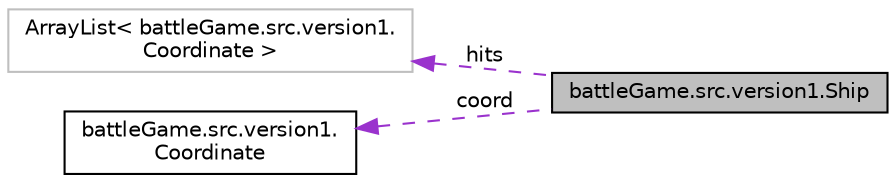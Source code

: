 digraph "battleGame.src.version1.Ship"
{
  edge [fontname="Helvetica",fontsize="10",labelfontname="Helvetica",labelfontsize="10"];
  node [fontname="Helvetica",fontsize="10",shape=record];
  rankdir="LR";
  Node1 [label="battleGame.src.version1.Ship",height=0.2,width=0.4,color="black", fillcolor="grey75", style="filled", fontcolor="black"];
  Node2 -> Node1 [dir="back",color="darkorchid3",fontsize="10",style="dashed",label=" hits" ,fontname="Helvetica"];
  Node2 [label="ArrayList\< battleGame.src.version1.\lCoordinate \>",height=0.2,width=0.4,color="grey75", fillcolor="white", style="filled"];
  Node3 -> Node1 [dir="back",color="darkorchid3",fontsize="10",style="dashed",label=" coord" ,fontname="Helvetica"];
  Node3 [label="battleGame.src.version1.\lCoordinate",height=0.2,width=0.4,color="black", fillcolor="white", style="filled",URL="$classbattleGame_1_1src_1_1version1_1_1Coordinate.html"];
}
